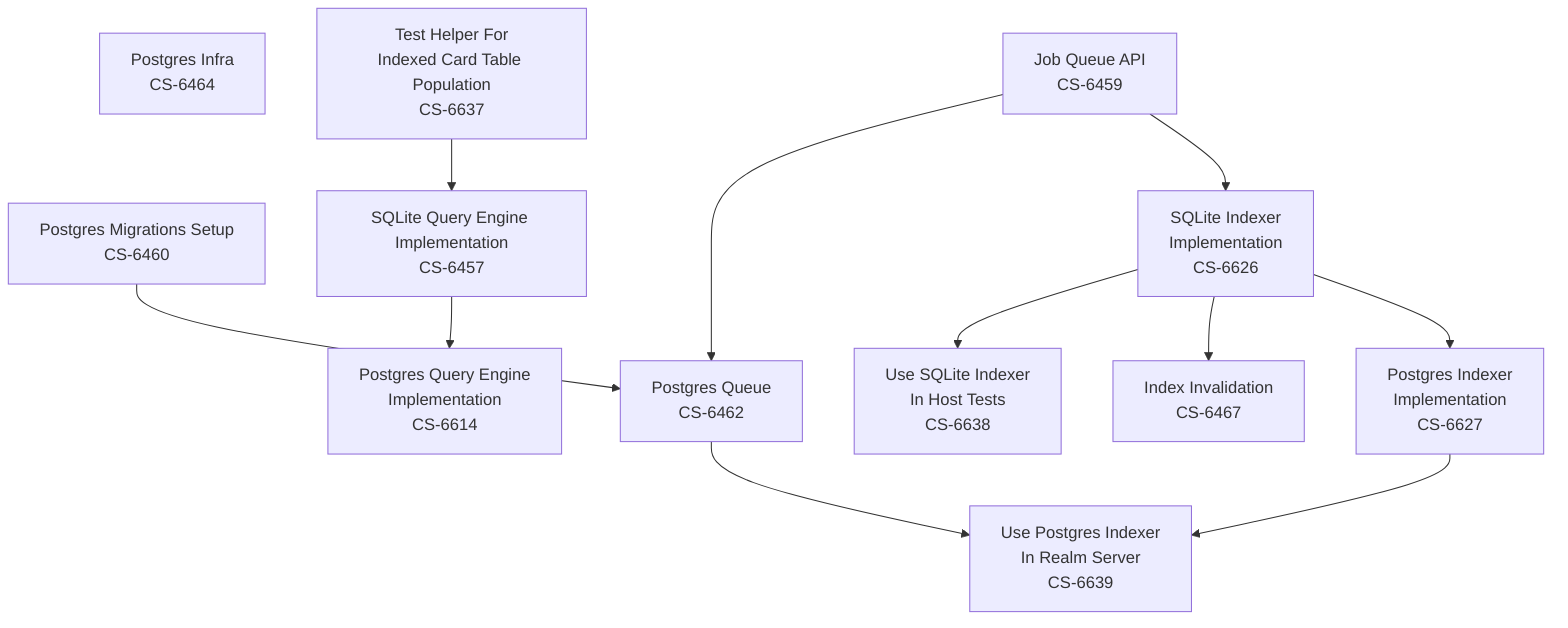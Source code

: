 flowchart
    PostgresInfra[Postgres Infra\nCS-6464]
    click PostgresInfra "https://linear.app/cardstack/issue/CS-6464" "Open in Linear"
    PostgresMigrations[Postgres Migrations Setup\nCS-6460]
    click PostgresMigrations "https://linear.app/cardstack/issue/CS-6460" "Open in Linear"
    PostgresQueue[Postgres Queue\nCS-6462]
    click PostgresQueue "https://linear.app/cardstack/issue/CS-6462" "Open in Linear"
    JobQueueFacade[Job Queue API\nCS-6459]
    click JobQueueFacade "https://linear.app/cardstack/issue/CS-6459" "Open in Linear"
    SQLiteIndexerImplementation[SQLite Indexer\nImplementation\nCS-6626]
    click SQLiteIndexerImplementation "https://linear.app/cardstack/issue/CS-6626" "Open in Linear"
    PostgresIndexerImplementation[Postgres Indexer\nImplementation\nCS-6627]
    click PostgresIndexerImplementation "https://linear.app/cardstack/issue/CS-6627" "Open in Linear"
    TestHelperForIndexedCardTablePopulation[Test Helper For\nIndexed Card Table Population\nCS-6637]
    click TestHelperForIndexedCardTablePopulation "https://linear.app/cardstack/issue/CS-6637" "Open in Linear"
    SQLiteQueryEngineImplementation[SQLite Query Engine Implementation\nCS-6457]
    click SQLiteQueryEngineImplementation "https://linear.app/cardstack/issue/CS-6457" "Open in Linear"
    PostgresQueryEngineImplementation[Postgres Query Engine\nImplementation\nCS-6614]
    click PostgresQueryEngineImplementation "https://linear.app/cardstack/issue/CS-6614" "Open in Linear"
    IndexInvalidation[Index Invalidation\nCS-6467]
    click IndexInvalidation "https://linear.app/cardstack/issue/CS-6467" "Open in Linear"
    UseSQLiteIndexerInHostTests[Use SQLite Indexer\nIn Host Tests\nCS-6638]
    click UseSQLiteIndexerInHostTests "https://linear.app/cardstack/issue/CS-6638" "Open in Linear"
    UsePostgresIndexerInRealmServer[Use Postgres Indexer\nIn Realm Server\nCS-6639]
    click UsePostgresIndexerInRealmServer "https://linear.app/cardstack/issue/CS-6639" "Open in Linear"
    PostgresInfra
    PostgresMigrations-->PostgresQueue
    JobQueueFacade-->SQLiteIndexerImplementation
    SQLiteIndexerImplementation-->PostgresIndexerImplementation
    TestHelperForIndexedCardTablePopulation-->SQLiteQueryEngineImplementation
    SQLiteQueryEngineImplementation-->PostgresQueryEngineImplementation
    SQLiteIndexerImplementation-->IndexInvalidation
    SQLiteIndexerImplementation-->UseSQLiteIndexerInHostTests
    PostgresIndexerImplementation-->UsePostgresIndexerInRealmServer
    PostgresQueue-->UsePostgresIndexerInRealmServer
    JobQueueFacade-->PostgresQueue